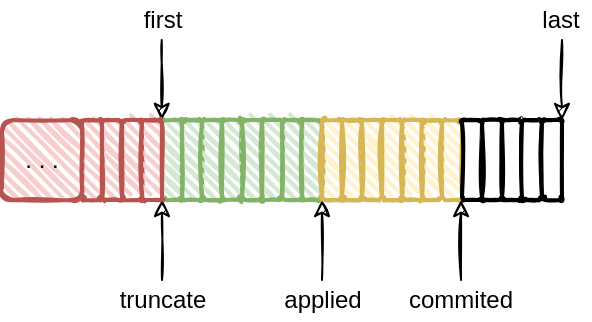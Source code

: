 <mxfile version="15.2.9" type="github">
  <diagram id="-Qpq79jEVsmDyqS9F8ka" name="Page-1">
    <mxGraphModel dx="677" dy="425" grid="1" gridSize="10" guides="1" tooltips="1" connect="1" arrows="1" fold="1" page="1" pageScale="1" pageWidth="827" pageHeight="1169" math="0" shadow="0">
      <root>
        <mxCell id="0" />
        <mxCell id="1" parent="0" />
        <mxCell id="b-UJ_pfdfNBNcFtkT3sI-1" value="" style="rounded=1;whiteSpace=wrap;html=1;strokeWidth=2;fillWeight=2;hachureGap=4;hachureAngle=45;sketch=1;fillColor=#d5e8d4;strokeColor=#82b366;" vertex="1" parent="1">
          <mxGeometry x="120" y="80" width="10" height="40" as="geometry" />
        </mxCell>
        <mxCell id="b-UJ_pfdfNBNcFtkT3sI-2" value="" style="rounded=1;whiteSpace=wrap;html=1;strokeWidth=2;fillWeight=2;hachureGap=4;hachureAngle=45;sketch=1;fillColor=#d5e8d4;strokeColor=#82b366;" vertex="1" parent="1">
          <mxGeometry x="130" y="80" width="10" height="40" as="geometry" />
        </mxCell>
        <mxCell id="b-UJ_pfdfNBNcFtkT3sI-3" value="" style="rounded=1;whiteSpace=wrap;html=1;strokeWidth=2;fillWeight=2;hachureGap=4;hachureAngle=45;sketch=1;fillColor=#d5e8d4;strokeColor=#82b366;" vertex="1" parent="1">
          <mxGeometry x="140" y="80" width="10" height="40" as="geometry" />
        </mxCell>
        <mxCell id="b-UJ_pfdfNBNcFtkT3sI-4" value="" style="rounded=1;whiteSpace=wrap;html=1;strokeWidth=2;fillWeight=2;hachureGap=4;hachureAngle=45;sketch=1;fillColor=#d5e8d4;strokeColor=#82b366;" vertex="1" parent="1">
          <mxGeometry x="150" y="80" width="10" height="40" as="geometry" />
        </mxCell>
        <mxCell id="b-UJ_pfdfNBNcFtkT3sI-5" value="" style="rounded=1;whiteSpace=wrap;html=1;strokeWidth=2;fillWeight=2;hachureGap=4;hachureAngle=45;sketch=1;fillColor=#d5e8d4;strokeColor=#82b366;" vertex="1" parent="1">
          <mxGeometry x="160" y="80" width="10" height="40" as="geometry" />
        </mxCell>
        <mxCell id="b-UJ_pfdfNBNcFtkT3sI-6" value="" style="rounded=1;whiteSpace=wrap;html=1;strokeWidth=2;fillWeight=2;hachureGap=4;hachureAngle=45;sketch=1;fillColor=#d5e8d4;strokeColor=#82b366;" vertex="1" parent="1">
          <mxGeometry x="170" y="80" width="10" height="40" as="geometry" />
        </mxCell>
        <mxCell id="b-UJ_pfdfNBNcFtkT3sI-7" value="" style="rounded=1;whiteSpace=wrap;html=1;strokeWidth=2;fillWeight=2;hachureGap=4;hachureAngle=45;sketch=1;fillColor=#d5e8d4;strokeColor=#82b366;" vertex="1" parent="1">
          <mxGeometry x="180" y="80" width="10" height="40" as="geometry" />
        </mxCell>
        <mxCell id="b-UJ_pfdfNBNcFtkT3sI-8" value="" style="rounded=1;whiteSpace=wrap;html=1;strokeWidth=2;fillWeight=2;hachureGap=4;hachureAngle=45;sketch=1;fillColor=#d5e8d4;strokeColor=#82b366;" vertex="1" parent="1">
          <mxGeometry x="190" y="80" width="10" height="40" as="geometry" />
        </mxCell>
        <mxCell id="b-UJ_pfdfNBNcFtkT3sI-9" value="" style="rounded=1;whiteSpace=wrap;html=1;strokeWidth=2;fillWeight=2;hachureGap=4;hachureAngle=45;sketch=1;fillColor=#fff2cc;strokeColor=#d6b656;" vertex="1" parent="1">
          <mxGeometry x="200" y="80" width="10" height="40" as="geometry" />
        </mxCell>
        <mxCell id="b-UJ_pfdfNBNcFtkT3sI-10" value="" style="rounded=1;whiteSpace=wrap;html=1;strokeWidth=2;fillWeight=2;hachureGap=4;hachureAngle=45;sketch=1;fillColor=#fff2cc;strokeColor=#d6b656;" vertex="1" parent="1">
          <mxGeometry x="210" y="80" width="10" height="40" as="geometry" />
        </mxCell>
        <mxCell id="b-UJ_pfdfNBNcFtkT3sI-11" value="" style="rounded=1;whiteSpace=wrap;html=1;strokeWidth=2;fillWeight=2;hachureGap=4;hachureAngle=45;sketch=1;fillColor=#fff2cc;strokeColor=#d6b656;" vertex="1" parent="1">
          <mxGeometry x="220" y="80" width="10" height="40" as="geometry" />
        </mxCell>
        <mxCell id="b-UJ_pfdfNBNcFtkT3sI-12" value="" style="rounded=1;whiteSpace=wrap;html=1;strokeWidth=2;fillWeight=2;hachureGap=4;hachureAngle=45;sketch=1;fillColor=#fff2cc;strokeColor=#d6b656;" vertex="1" parent="1">
          <mxGeometry x="230" y="80" width="10" height="40" as="geometry" />
        </mxCell>
        <mxCell id="b-UJ_pfdfNBNcFtkT3sI-13" value="" style="rounded=1;whiteSpace=wrap;html=1;strokeWidth=2;fillWeight=2;hachureGap=4;hachureAngle=45;sketch=1;fillColor=#fff2cc;strokeColor=#d6b656;" vertex="1" parent="1">
          <mxGeometry x="240" y="80" width="10" height="40" as="geometry" />
        </mxCell>
        <mxCell id="b-UJ_pfdfNBNcFtkT3sI-14" value="" style="rounded=1;whiteSpace=wrap;html=1;strokeWidth=2;fillWeight=2;hachureGap=4;hachureAngle=45;sketch=1;fillColor=#fff2cc;strokeColor=#d6b656;" vertex="1" parent="1">
          <mxGeometry x="250" y="80" width="10" height="40" as="geometry" />
        </mxCell>
        <mxCell id="b-UJ_pfdfNBNcFtkT3sI-15" value="" style="rounded=1;whiteSpace=wrap;html=1;strokeWidth=2;fillWeight=2;hachureGap=4;hachureAngle=45;sketch=1;fillColor=#fff2cc;strokeColor=#d6b656;" vertex="1" parent="1">
          <mxGeometry x="260" y="80" width="10" height="40" as="geometry" />
        </mxCell>
        <mxCell id="b-UJ_pfdfNBNcFtkT3sI-16" value="" style="rounded=1;whiteSpace=wrap;html=1;strokeWidth=2;fillWeight=2;hachureGap=4;hachureAngle=45;sketch=1;" vertex="1" parent="1">
          <mxGeometry x="270" y="80" width="10" height="40" as="geometry" />
        </mxCell>
        <mxCell id="b-UJ_pfdfNBNcFtkT3sI-17" value="" style="rounded=1;whiteSpace=wrap;html=1;strokeWidth=2;fillWeight=2;hachureGap=4;hachureAngle=45;sketch=1;" vertex="1" parent="1">
          <mxGeometry x="280" y="80" width="10" height="40" as="geometry" />
        </mxCell>
        <mxCell id="b-UJ_pfdfNBNcFtkT3sI-18" value="" style="rounded=1;whiteSpace=wrap;html=1;strokeWidth=2;fillWeight=2;hachureGap=4;hachureAngle=45;sketch=1;" vertex="1" parent="1">
          <mxGeometry x="290" y="80" width="10" height="40" as="geometry" />
        </mxCell>
        <mxCell id="b-UJ_pfdfNBNcFtkT3sI-19" value="" style="rounded=1;whiteSpace=wrap;html=1;strokeWidth=2;fillWeight=2;hachureGap=4;hachureAngle=45;sketch=1;" vertex="1" parent="1">
          <mxGeometry x="300" y="80" width="10" height="40" as="geometry" />
        </mxCell>
        <mxCell id="b-UJ_pfdfNBNcFtkT3sI-20" value="" style="rounded=1;whiteSpace=wrap;html=1;strokeWidth=2;fillWeight=2;hachureGap=4;hachureAngle=45;sketch=1;" vertex="1" parent="1">
          <mxGeometry x="310" y="80" width="10" height="40" as="geometry" />
        </mxCell>
        <mxCell id="b-UJ_pfdfNBNcFtkT3sI-36" value="" style="endArrow=classic;html=1;sketch=1;" edge="1" parent="1">
          <mxGeometry width="50" height="50" relative="1" as="geometry">
            <mxPoint x="120" y="160" as="sourcePoint" />
            <mxPoint x="120" y="120" as="targetPoint" />
          </mxGeometry>
        </mxCell>
        <mxCell id="b-UJ_pfdfNBNcFtkT3sI-37" value="" style="endArrow=classic;html=1;sketch=1;" edge="1" parent="1">
          <mxGeometry width="50" height="50" relative="1" as="geometry">
            <mxPoint x="200" y="160" as="sourcePoint" />
            <mxPoint x="200" y="120" as="targetPoint" />
          </mxGeometry>
        </mxCell>
        <mxCell id="b-UJ_pfdfNBNcFtkT3sI-38" value="" style="endArrow=classic;html=1;sketch=1;" edge="1" parent="1">
          <mxGeometry width="50" height="50" relative="1" as="geometry">
            <mxPoint x="269.52" y="160" as="sourcePoint" />
            <mxPoint x="269.52" y="120" as="targetPoint" />
          </mxGeometry>
        </mxCell>
        <mxCell id="b-UJ_pfdfNBNcFtkT3sI-39" value="" style="endArrow=none;html=1;sketch=1;endFill=0;startArrow=classic;startFill=1;" edge="1" parent="1">
          <mxGeometry width="50" height="50" relative="1" as="geometry">
            <mxPoint x="320" y="80" as="sourcePoint" />
            <mxPoint x="320" y="40" as="targetPoint" />
          </mxGeometry>
        </mxCell>
        <mxCell id="b-UJ_pfdfNBNcFtkT3sI-40" value="truncate" style="text;html=1;align=center;verticalAlign=middle;resizable=0;points=[];autosize=1;strokeColor=none;fillColor=none;" vertex="1" parent="1">
          <mxGeometry x="90" y="160" width="60" height="20" as="geometry" />
        </mxCell>
        <mxCell id="b-UJ_pfdfNBNcFtkT3sI-41" value="applied" style="text;html=1;align=center;verticalAlign=middle;resizable=0;points=[];autosize=1;strokeColor=none;fillColor=none;" vertex="1" parent="1">
          <mxGeometry x="175" y="160" width="50" height="20" as="geometry" />
        </mxCell>
        <mxCell id="b-UJ_pfdfNBNcFtkT3sI-42" value="commited" style="text;html=1;align=center;verticalAlign=middle;resizable=0;points=[];autosize=1;strokeColor=none;fillColor=none;" vertex="1" parent="1">
          <mxGeometry x="234" y="160" width="70" height="20" as="geometry" />
        </mxCell>
        <mxCell id="b-UJ_pfdfNBNcFtkT3sI-43" value="" style="endArrow=none;html=1;sketch=1;endFill=0;startArrow=classic;startFill=1;" edge="1" parent="1">
          <mxGeometry width="50" height="50" relative="1" as="geometry">
            <mxPoint x="119.86" y="80" as="sourcePoint" />
            <mxPoint x="119.86" y="40" as="targetPoint" />
          </mxGeometry>
        </mxCell>
        <mxCell id="b-UJ_pfdfNBNcFtkT3sI-44" value="first" style="text;html=1;align=center;verticalAlign=middle;resizable=0;points=[];autosize=1;strokeColor=none;fillColor=none;" vertex="1" parent="1">
          <mxGeometry x="105" y="20" width="30" height="20" as="geometry" />
        </mxCell>
        <mxCell id="b-UJ_pfdfNBNcFtkT3sI-45" value="last" style="text;html=1;align=center;verticalAlign=middle;resizable=0;points=[];autosize=1;strokeColor=none;fillColor=none;" vertex="1" parent="1">
          <mxGeometry x="304" y="20" width="30" height="20" as="geometry" />
        </mxCell>
        <mxCell id="b-UJ_pfdfNBNcFtkT3sI-47" value="" style="rounded=1;whiteSpace=wrap;html=1;strokeWidth=2;fillWeight=2;hachureGap=4;hachureAngle=45;sketch=1;fillColor=#f8cecc;strokeColor=#b85450;" vertex="1" parent="1">
          <mxGeometry x="80" y="80" width="10" height="40" as="geometry" />
        </mxCell>
        <mxCell id="b-UJ_pfdfNBNcFtkT3sI-48" value="" style="rounded=1;whiteSpace=wrap;html=1;strokeWidth=2;fillWeight=2;hachureGap=4;hachureAngle=45;sketch=1;fillColor=#f8cecc;strokeColor=#b85450;" vertex="1" parent="1">
          <mxGeometry x="90" y="80" width="10" height="40" as="geometry" />
        </mxCell>
        <mxCell id="b-UJ_pfdfNBNcFtkT3sI-49" value="" style="rounded=1;whiteSpace=wrap;html=1;strokeWidth=2;fillWeight=2;hachureGap=4;hachureAngle=45;sketch=1;fillColor=#f8cecc;strokeColor=#b85450;" vertex="1" parent="1">
          <mxGeometry x="100" y="80" width="10" height="40" as="geometry" />
        </mxCell>
        <mxCell id="b-UJ_pfdfNBNcFtkT3sI-50" value="" style="rounded=1;whiteSpace=wrap;html=1;strokeWidth=2;fillWeight=2;hachureGap=4;hachureAngle=45;sketch=1;fillColor=#f8cecc;strokeColor=#b85450;" vertex="1" parent="1">
          <mxGeometry x="110" y="80" width="10" height="40" as="geometry" />
        </mxCell>
        <mxCell id="b-UJ_pfdfNBNcFtkT3sI-51" value=". . ." style="rounded=1;whiteSpace=wrap;html=1;strokeWidth=2;fillWeight=2;hachureGap=4;hachureAngle=45;sketch=1;fillColor=#f8cecc;strokeColor=#b85450;" vertex="1" parent="1">
          <mxGeometry x="40" y="80" width="40" height="40" as="geometry" />
        </mxCell>
      </root>
    </mxGraphModel>
  </diagram>
</mxfile>
